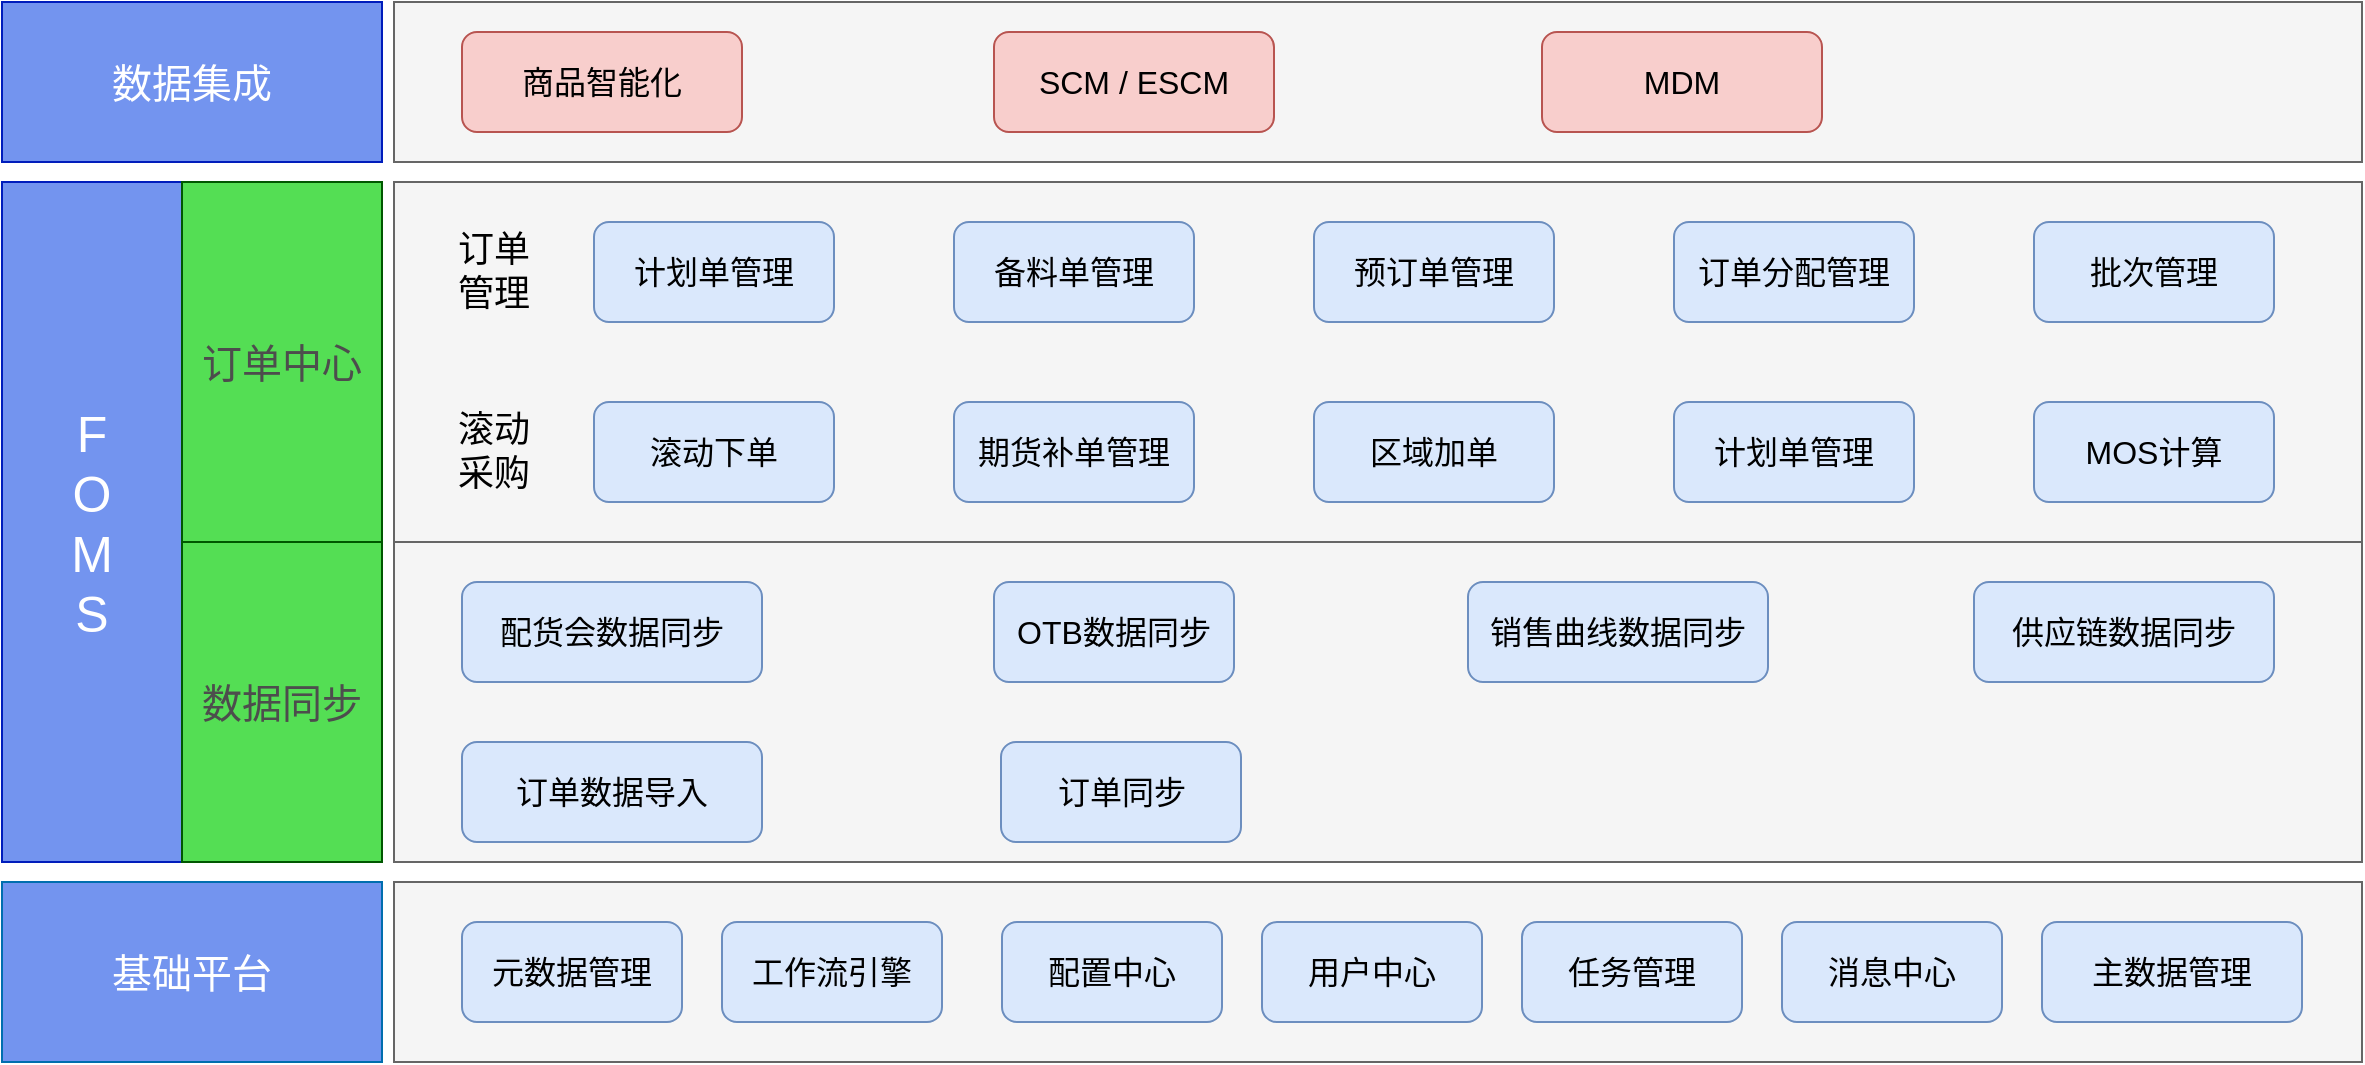 <mxfile version="20.4.0" type="github">
  <diagram id="aitsbQrs374O7kZ5YF0x" name="第 1 页">
    <mxGraphModel dx="2408" dy="988" grid="1" gridSize="10" guides="1" tooltips="1" connect="1" arrows="1" fold="1" page="1" pageScale="1" pageWidth="827" pageHeight="1169" math="0" shadow="0">
      <root>
        <mxCell id="0" />
        <mxCell id="1" parent="0" />
        <mxCell id="5dREuyog7Jw6wLklUPI1-30" value="" style="rounded=0;whiteSpace=wrap;html=1;fontSize=20;fillColor=#f5f5f5;fontColor=#333333;strokeColor=#666666;" vertex="1" parent="1">
          <mxGeometry x="26" y="640" width="984" height="90" as="geometry" />
        </mxCell>
        <mxCell id="5dREuyog7Jw6wLklUPI1-28" value="F&lt;br style=&quot;font-size: 25px;&quot;&gt;O&lt;br style=&quot;font-size: 25px;&quot;&gt;M&lt;br style=&quot;font-size: 25px;&quot;&gt;S" style="rounded=0;whiteSpace=wrap;html=1;fillColor=#7394EF;strokeColor=#001DBC;fontSize=25;fontColor=#ffffff;" vertex="1" parent="1">
          <mxGeometry x="-170" y="290" width="90" height="340" as="geometry" />
        </mxCell>
        <mxCell id="5dREuyog7Jw6wLklUPI1-29" value="基础平台" style="rounded=0;whiteSpace=wrap;html=1;fontSize=20;fillColor=#7394EF;strokeColor=#006EAF;fontColor=#ffffff;" vertex="1" parent="1">
          <mxGeometry x="-170" y="640" width="190" height="90" as="geometry" />
        </mxCell>
        <mxCell id="5dREuyog7Jw6wLklUPI1-38" value="" style="rounded=0;whiteSpace=wrap;html=1;fontSize=20;fillColor=#f5f5f5;fontColor=#333333;strokeColor=#666666;" vertex="1" parent="1">
          <mxGeometry x="26" y="200" width="984" height="80" as="geometry" />
        </mxCell>
        <mxCell id="5dREuyog7Jw6wLklUPI1-39" value="商品智能化" style="rounded=1;whiteSpace=wrap;html=1;fontSize=16;fillColor=#f8cecc;strokeColor=#b85450;" vertex="1" parent="1">
          <mxGeometry x="60" y="215" width="140" height="50" as="geometry" />
        </mxCell>
        <mxCell id="5dREuyog7Jw6wLklUPI1-40" value="SCM / ESCM" style="rounded=1;whiteSpace=wrap;html=1;fontSize=16;fillColor=#f8cecc;strokeColor=#b85450;" vertex="1" parent="1">
          <mxGeometry x="326" y="215" width="140" height="50" as="geometry" />
        </mxCell>
        <mxCell id="5dREuyog7Jw6wLklUPI1-42" value="MDM" style="rounded=1;whiteSpace=wrap;html=1;fontSize=16;fillColor=#f8cecc;strokeColor=#b85450;" vertex="1" parent="1">
          <mxGeometry x="600" y="215" width="140" height="50" as="geometry" />
        </mxCell>
        <mxCell id="5dREuyog7Jw6wLklUPI1-43" value="元数据管理" style="rounded=1;whiteSpace=wrap;html=1;fontSize=16;fillColor=#dae8fc;strokeColor=#6c8ebf;flipH=1;" vertex="1" parent="1">
          <mxGeometry x="60" y="660" width="110" height="50" as="geometry" />
        </mxCell>
        <mxCell id="5dREuyog7Jw6wLklUPI1-44" value="工作流引擎" style="rounded=1;whiteSpace=wrap;html=1;fontSize=16;fillColor=#dae8fc;strokeColor=#6c8ebf;flipH=1;" vertex="1" parent="1">
          <mxGeometry x="190" y="660" width="110" height="50" as="geometry" />
        </mxCell>
        <mxCell id="5dREuyog7Jw6wLklUPI1-45" value="配置中心" style="rounded=1;whiteSpace=wrap;html=1;fontSize=16;fillColor=#dae8fc;strokeColor=#6c8ebf;flipH=1;" vertex="1" parent="1">
          <mxGeometry x="330" y="660" width="110" height="50" as="geometry" />
        </mxCell>
        <mxCell id="5dREuyog7Jw6wLklUPI1-46" value="用户中心" style="rounded=1;whiteSpace=wrap;html=1;fontSize=16;fillColor=#dae8fc;strokeColor=#6c8ebf;flipH=1;" vertex="1" parent="1">
          <mxGeometry x="460" y="660" width="110" height="50" as="geometry" />
        </mxCell>
        <mxCell id="5dREuyog7Jw6wLklUPI1-47" value="主数据管理" style="rounded=1;whiteSpace=wrap;html=1;fontSize=16;fillColor=#dae8fc;strokeColor=#6c8ebf;flipH=1;" vertex="1" parent="1">
          <mxGeometry x="850" y="660" width="130" height="50" as="geometry" />
        </mxCell>
        <mxCell id="5dREuyog7Jw6wLklUPI1-48" value="任务管理" style="rounded=1;whiteSpace=wrap;html=1;fontSize=16;fillColor=#dae8fc;strokeColor=#6c8ebf;flipH=1;" vertex="1" parent="1">
          <mxGeometry x="590" y="660" width="110" height="50" as="geometry" />
        </mxCell>
        <mxCell id="5dREuyog7Jw6wLklUPI1-49" value="订单中心" style="rounded=0;whiteSpace=wrap;html=1;fontSize=20;fillColor=#54DE54;strokeColor=#005700;fontColor=#4D4D4D;" vertex="1" parent="1">
          <mxGeometry x="-80" y="290" width="100" height="180" as="geometry" />
        </mxCell>
        <mxCell id="5dREuyog7Jw6wLklUPI1-50" value="数据同步" style="rounded=0;whiteSpace=wrap;html=1;fontSize=20;fillColor=#54DE54;strokeColor=#005700;fontColor=#4D4D4D;" vertex="1" parent="1">
          <mxGeometry x="-80" y="470" width="100" height="160" as="geometry" />
        </mxCell>
        <mxCell id="5dREuyog7Jw6wLklUPI1-51" value="" style="rounded=0;whiteSpace=wrap;html=1;fontSize=20;fillColor=#f5f5f5;fontColor=#333333;strokeColor=#666666;" vertex="1" parent="1">
          <mxGeometry x="26" y="290" width="984" height="180" as="geometry" />
        </mxCell>
        <mxCell id="5dREuyog7Jw6wLklUPI1-52" value="" style="rounded=0;whiteSpace=wrap;html=1;fontSize=20;fillColor=#f5f5f5;fontColor=#333333;strokeColor=#666666;" vertex="1" parent="1">
          <mxGeometry x="26" y="470" width="984" height="160" as="geometry" />
        </mxCell>
        <mxCell id="5dREuyog7Jw6wLklUPI1-53" value="滚动&lt;br style=&quot;font-size: 18px;&quot;&gt;采购" style="rounded=0;whiteSpace=wrap;html=1;fontSize=18;fillColor=none;strokeColor=none;" vertex="1" parent="1">
          <mxGeometry x="46" y="390" width="60" height="70" as="geometry" />
        </mxCell>
        <mxCell id="5dREuyog7Jw6wLklUPI1-54" value="订单&lt;br style=&quot;font-size: 18px;&quot;&gt;管理" style="rounded=0;whiteSpace=wrap;html=1;fontSize=18;fillColor=none;strokeColor=none;" vertex="1" parent="1">
          <mxGeometry x="46" y="300" width="60" height="70" as="geometry" />
        </mxCell>
        <mxCell id="5dREuyog7Jw6wLklUPI1-55" value="MOS计算" style="rounded=1;whiteSpace=wrap;html=1;fontSize=16;fillColor=#dae8fc;strokeColor=#6c8ebf;" vertex="1" parent="1">
          <mxGeometry x="846" y="400" width="120" height="50" as="geometry" />
        </mxCell>
        <mxCell id="5dREuyog7Jw6wLklUPI1-56" value="期货补单管理" style="rounded=1;whiteSpace=wrap;html=1;fontSize=16;fillColor=#dae8fc;strokeColor=#6c8ebf;" vertex="1" parent="1">
          <mxGeometry x="306" y="400" width="120" height="50" as="geometry" />
        </mxCell>
        <mxCell id="5dREuyog7Jw6wLklUPI1-57" value="区域加单" style="rounded=1;whiteSpace=wrap;html=1;fontSize=16;fillColor=#dae8fc;strokeColor=#6c8ebf;" vertex="1" parent="1">
          <mxGeometry x="486" y="400" width="120" height="50" as="geometry" />
        </mxCell>
        <mxCell id="5dREuyog7Jw6wLklUPI1-58" value="计划单管理" style="rounded=1;whiteSpace=wrap;html=1;fontSize=16;fillColor=#dae8fc;strokeColor=#6c8ebf;" vertex="1" parent="1">
          <mxGeometry x="666" y="400" width="120" height="50" as="geometry" />
        </mxCell>
        <mxCell id="5dREuyog7Jw6wLklUPI1-59" value="滚动下单" style="rounded=1;whiteSpace=wrap;html=1;fontSize=16;fillColor=#dae8fc;strokeColor=#6c8ebf;" vertex="1" parent="1">
          <mxGeometry x="126" y="400" width="120" height="50" as="geometry" />
        </mxCell>
        <mxCell id="5dREuyog7Jw6wLklUPI1-60" value="配货会数据同步" style="rounded=1;whiteSpace=wrap;html=1;fontSize=16;fillColor=#dae8fc;strokeColor=#6c8ebf;" vertex="1" parent="1">
          <mxGeometry x="60" y="490" width="150" height="50" as="geometry" />
        </mxCell>
        <mxCell id="5dREuyog7Jw6wLklUPI1-61" value="OTB数据同步" style="rounded=1;whiteSpace=wrap;html=1;fontSize=16;fillColor=#dae8fc;strokeColor=#6c8ebf;" vertex="1" parent="1">
          <mxGeometry x="326" y="490" width="120" height="50" as="geometry" />
        </mxCell>
        <mxCell id="5dREuyog7Jw6wLklUPI1-62" value="销售曲线数据同步" style="rounded=1;whiteSpace=wrap;html=1;fontSize=16;fillColor=#dae8fc;strokeColor=#6c8ebf;" vertex="1" parent="1">
          <mxGeometry x="563" y="490" width="150" height="50" as="geometry" />
        </mxCell>
        <mxCell id="5dREuyog7Jw6wLklUPI1-63" value="供应链数据同步" style="rounded=1;whiteSpace=wrap;html=1;fontSize=16;fillColor=#dae8fc;strokeColor=#6c8ebf;" vertex="1" parent="1">
          <mxGeometry x="816" y="490" width="150" height="50" as="geometry" />
        </mxCell>
        <mxCell id="5dREuyog7Jw6wLklUPI1-64" value="订单数据导入" style="rounded=1;whiteSpace=wrap;html=1;fontSize=16;fillColor=#dae8fc;strokeColor=#6c8ebf;" vertex="1" parent="1">
          <mxGeometry x="60" y="570" width="150" height="50" as="geometry" />
        </mxCell>
        <mxCell id="5dREuyog7Jw6wLklUPI1-66" value="订单同步" style="rounded=1;whiteSpace=wrap;html=1;fontSize=16;fillColor=#dae8fc;strokeColor=#6c8ebf;" vertex="1" parent="1">
          <mxGeometry x="329.5" y="570" width="120" height="50" as="geometry" />
        </mxCell>
        <mxCell id="5dREuyog7Jw6wLklUPI1-67" value="计划单管理" style="rounded=1;whiteSpace=wrap;html=1;fontSize=16;fillColor=#dae8fc;strokeColor=#6c8ebf;" vertex="1" parent="1">
          <mxGeometry x="126" y="310" width="120" height="50" as="geometry" />
        </mxCell>
        <mxCell id="5dREuyog7Jw6wLklUPI1-68" value="备料单管理" style="rounded=1;whiteSpace=wrap;html=1;fontSize=16;fillColor=#dae8fc;strokeColor=#6c8ebf;" vertex="1" parent="1">
          <mxGeometry x="306" y="310" width="120" height="50" as="geometry" />
        </mxCell>
        <mxCell id="5dREuyog7Jw6wLklUPI1-69" value="预订单管理" style="rounded=1;whiteSpace=wrap;html=1;fontSize=16;fillColor=#dae8fc;strokeColor=#6c8ebf;" vertex="1" parent="1">
          <mxGeometry x="486" y="310" width="120" height="50" as="geometry" />
        </mxCell>
        <mxCell id="5dREuyog7Jw6wLklUPI1-70" value="订单分配管理" style="rounded=1;whiteSpace=wrap;html=1;fontSize=16;fillColor=#dae8fc;strokeColor=#6c8ebf;" vertex="1" parent="1">
          <mxGeometry x="666" y="310" width="120" height="50" as="geometry" />
        </mxCell>
        <mxCell id="5dREuyog7Jw6wLklUPI1-71" value="批次管理" style="rounded=1;whiteSpace=wrap;html=1;fontSize=16;fillColor=#dae8fc;strokeColor=#6c8ebf;" vertex="1" parent="1">
          <mxGeometry x="846" y="310" width="120" height="50" as="geometry" />
        </mxCell>
        <mxCell id="5dREuyog7Jw6wLklUPI1-75" value="数据集成" style="rounded=0;whiteSpace=wrap;html=1;fontSize=20;fillColor=#7394EF;strokeColor=#001DBC;fontColor=#ffffff;" vertex="1" parent="1">
          <mxGeometry x="-170" y="200" width="190" height="80" as="geometry" />
        </mxCell>
        <mxCell id="5dREuyog7Jw6wLklUPI1-76" value="消息中心" style="rounded=1;whiteSpace=wrap;html=1;fontSize=16;fillColor=#dae8fc;strokeColor=#6c8ebf;flipH=1;" vertex="1" parent="1">
          <mxGeometry x="720" y="660" width="110" height="50" as="geometry" />
        </mxCell>
      </root>
    </mxGraphModel>
  </diagram>
</mxfile>
